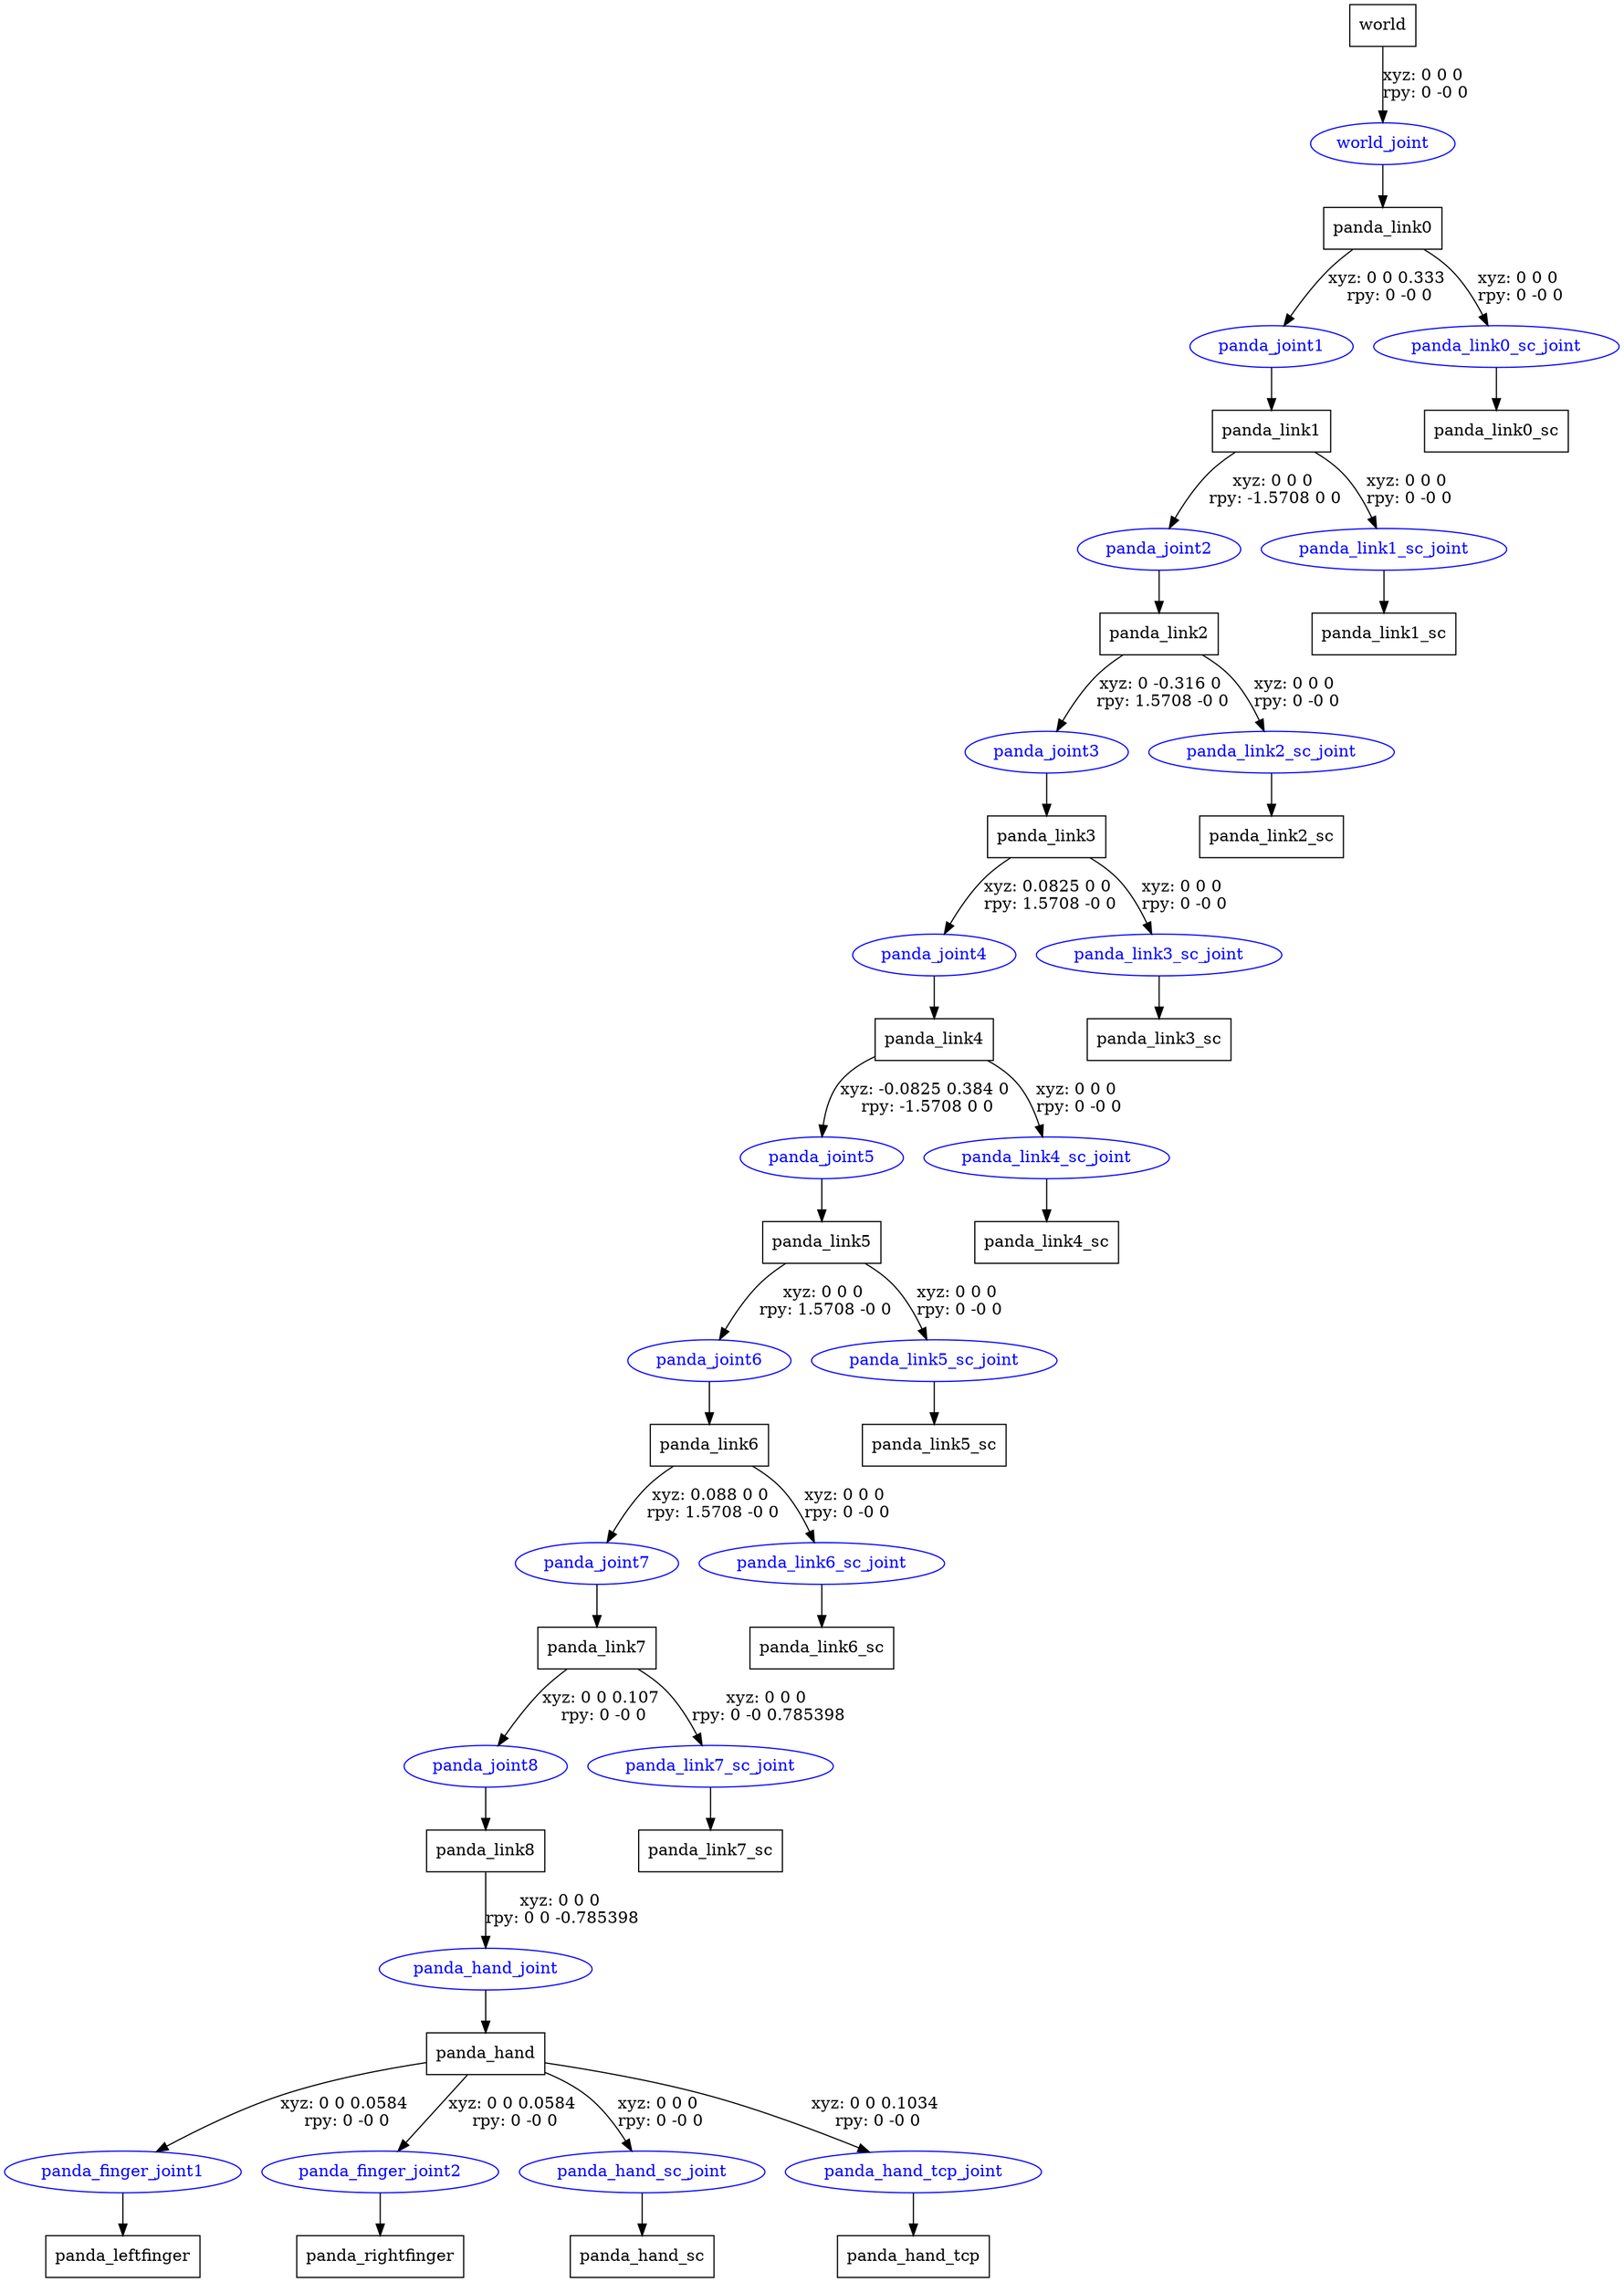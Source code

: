 digraph G {
node [shape=box];
"world" [label="world"];
"panda_link0" [label="panda_link0"];
"panda_link1" [label="panda_link1"];
"panda_link2" [label="panda_link2"];
"panda_link3" [label="panda_link3"];
"panda_link4" [label="panda_link4"];
"panda_link5" [label="panda_link5"];
"panda_link6" [label="panda_link6"];
"panda_link7" [label="panda_link7"];
"panda_link8" [label="panda_link8"];
"panda_hand" [label="panda_hand"];
"panda_leftfinger" [label="panda_leftfinger"];
"panda_rightfinger" [label="panda_rightfinger"];
"panda_hand_sc" [label="panda_hand_sc"];
"panda_hand_tcp" [label="panda_hand_tcp"];
"panda_link7_sc" [label="panda_link7_sc"];
"panda_link6_sc" [label="panda_link6_sc"];
"panda_link5_sc" [label="panda_link5_sc"];
"panda_link4_sc" [label="panda_link4_sc"];
"panda_link3_sc" [label="panda_link3_sc"];
"panda_link2_sc" [label="panda_link2_sc"];
"panda_link1_sc" [label="panda_link1_sc"];
"panda_link0_sc" [label="panda_link0_sc"];
node [shape=ellipse, color=blue, fontcolor=blue];
"world" -> "world_joint" [label="xyz: 0 0 0 \nrpy: 0 -0 0"]
"world_joint" -> "panda_link0"
"panda_link0" -> "panda_joint1" [label="xyz: 0 0 0.333 \nrpy: 0 -0 0"]
"panda_joint1" -> "panda_link1"
"panda_link1" -> "panda_joint2" [label="xyz: 0 0 0 \nrpy: -1.5708 0 0"]
"panda_joint2" -> "panda_link2"
"panda_link2" -> "panda_joint3" [label="xyz: 0 -0.316 0 \nrpy: 1.5708 -0 0"]
"panda_joint3" -> "panda_link3"
"panda_link3" -> "panda_joint4" [label="xyz: 0.0825 0 0 \nrpy: 1.5708 -0 0"]
"panda_joint4" -> "panda_link4"
"panda_link4" -> "panda_joint5" [label="xyz: -0.0825 0.384 0 \nrpy: -1.5708 0 0"]
"panda_joint5" -> "panda_link5"
"panda_link5" -> "panda_joint6" [label="xyz: 0 0 0 \nrpy: 1.5708 -0 0"]
"panda_joint6" -> "panda_link6"
"panda_link6" -> "panda_joint7" [label="xyz: 0.088 0 0 \nrpy: 1.5708 -0 0"]
"panda_joint7" -> "panda_link7"
"panda_link7" -> "panda_joint8" [label="xyz: 0 0 0.107 \nrpy: 0 -0 0"]
"panda_joint8" -> "panda_link8"
"panda_link8" -> "panda_hand_joint" [label="xyz: 0 0 0 \nrpy: 0 0 -0.785398"]
"panda_hand_joint" -> "panda_hand"
"panda_hand" -> "panda_finger_joint1" [label="xyz: 0 0 0.0584 \nrpy: 0 -0 0"]
"panda_finger_joint1" -> "panda_leftfinger"
"panda_hand" -> "panda_finger_joint2" [label="xyz: 0 0 0.0584 \nrpy: 0 -0 0"]
"panda_finger_joint2" -> "panda_rightfinger"
"panda_hand" -> "panda_hand_sc_joint" [label="xyz: 0 0 0 \nrpy: 0 -0 0"]
"panda_hand_sc_joint" -> "panda_hand_sc"
"panda_hand" -> "panda_hand_tcp_joint" [label="xyz: 0 0 0.1034 \nrpy: 0 -0 0"]
"panda_hand_tcp_joint" -> "panda_hand_tcp"
"panda_link7" -> "panda_link7_sc_joint" [label="xyz: 0 0 0 \nrpy: 0 -0 0.785398"]
"panda_link7_sc_joint" -> "panda_link7_sc"
"panda_link6" -> "panda_link6_sc_joint" [label="xyz: 0 0 0 \nrpy: 0 -0 0"]
"panda_link6_sc_joint" -> "panda_link6_sc"
"panda_link5" -> "panda_link5_sc_joint" [label="xyz: 0 0 0 \nrpy: 0 -0 0"]
"panda_link5_sc_joint" -> "panda_link5_sc"
"panda_link4" -> "panda_link4_sc_joint" [label="xyz: 0 0 0 \nrpy: 0 -0 0"]
"panda_link4_sc_joint" -> "panda_link4_sc"
"panda_link3" -> "panda_link3_sc_joint" [label="xyz: 0 0 0 \nrpy: 0 -0 0"]
"panda_link3_sc_joint" -> "panda_link3_sc"
"panda_link2" -> "panda_link2_sc_joint" [label="xyz: 0 0 0 \nrpy: 0 -0 0"]
"panda_link2_sc_joint" -> "panda_link2_sc"
"panda_link1" -> "panda_link1_sc_joint" [label="xyz: 0 0 0 \nrpy: 0 -0 0"]
"panda_link1_sc_joint" -> "panda_link1_sc"
"panda_link0" -> "panda_link0_sc_joint" [label="xyz: 0 0 0 \nrpy: 0 -0 0"]
"panda_link0_sc_joint" -> "panda_link0_sc"
}
